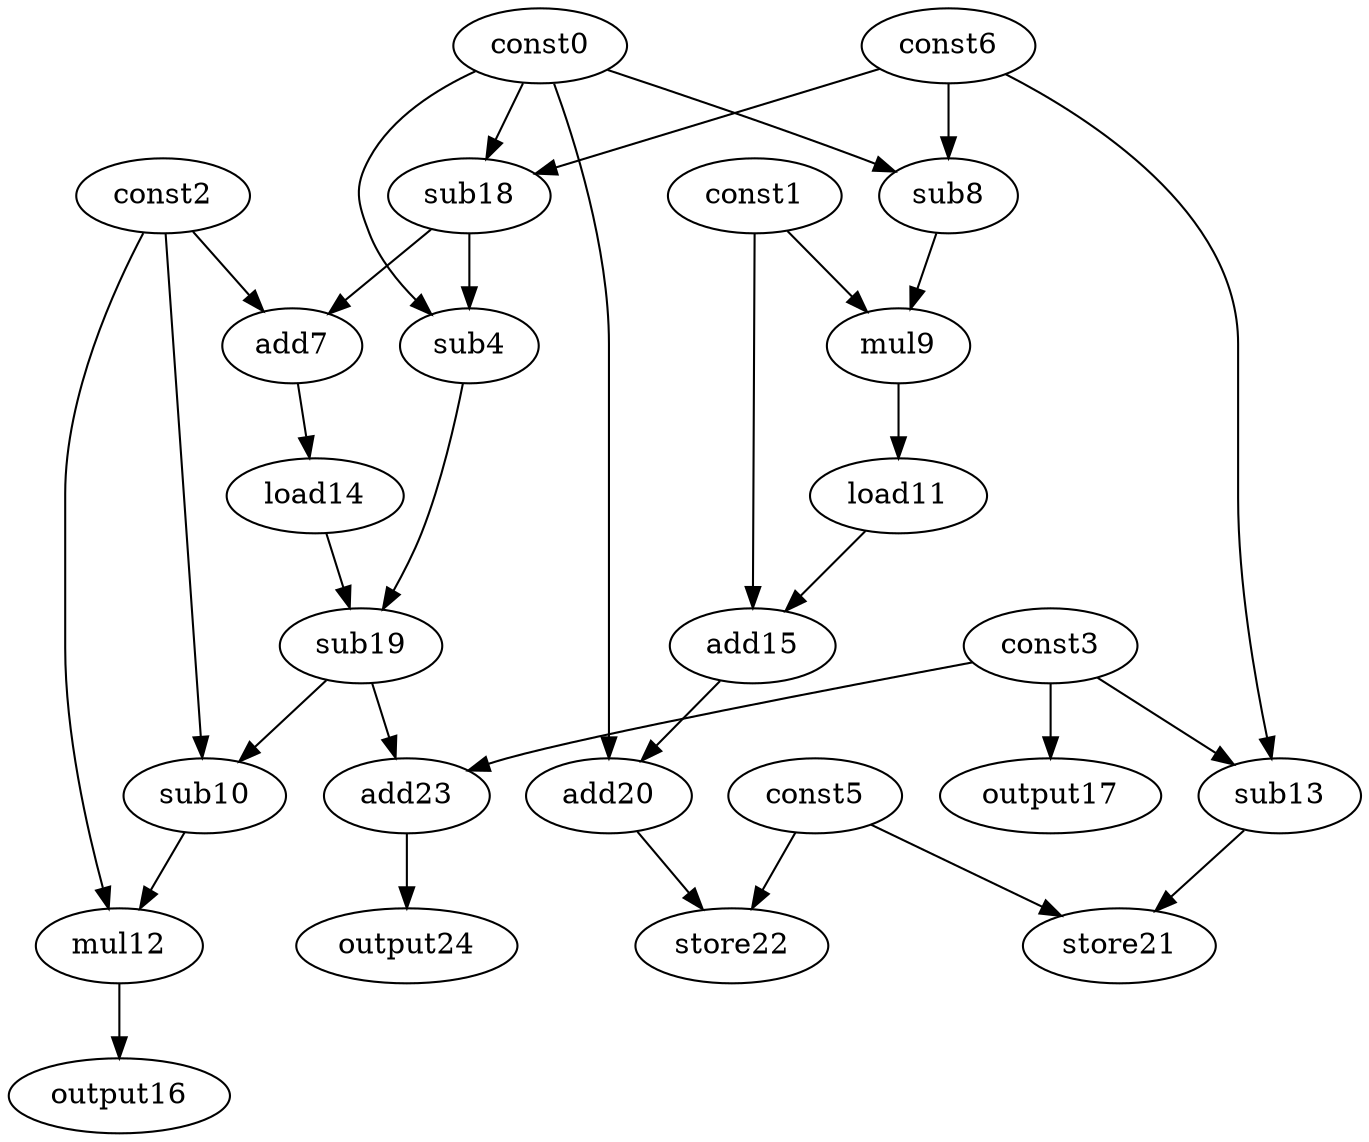 digraph G { 
const0[opcode=const]; 
const1[opcode=const]; 
const2[opcode=const]; 
const3[opcode=const]; 
sub4[opcode=sub]; 
const5[opcode=const]; 
const6[opcode=const]; 
add7[opcode=add]; 
sub8[opcode=sub]; 
mul9[opcode=mul]; 
sub10[opcode=sub]; 
load11[opcode=load]; 
mul12[opcode=mul]; 
sub13[opcode=sub]; 
load14[opcode=load]; 
add15[opcode=add]; 
output16[opcode=output]; 
output17[opcode=output]; 
sub18[opcode=sub]; 
sub19[opcode=sub]; 
add20[opcode=add]; 
store21[opcode=store]; 
store22[opcode=store]; 
add23[opcode=add]; 
output24[opcode=output]; 
const0->sub8[operand=0];
const6->sub8[operand=1];
const3->sub13[operand=0];
const6->sub13[operand=1];
const3->output17[operand=0];
const0->sub18[operand=0];
const6->sub18[operand=1];
const0->sub4[operand=0];
sub18->sub4[operand=1];
sub18->add7[operand=0];
const2->add7[operand=1];
sub8->mul9[operand=0];
const1->mul9[operand=1];
const5->store21[operand=0];
sub13->store21[operand=1];
mul9->load11[operand=0];
add7->load14[operand=0];
const1->add15[operand=0];
load11->add15[operand=1];
sub4->sub19[operand=0];
load14->sub19[operand=1];
const2->sub10[operand=0];
sub19->sub10[operand=1];
const0->add20[operand=0];
add15->add20[operand=1];
sub19->add23[operand=0];
const3->add23[operand=1];
sub10->mul12[operand=0];
const2->mul12[operand=1];
add20->store22[operand=0];
const5->store22[operand=1];
add23->output24[operand=0];
mul12->output16[operand=0];
}
